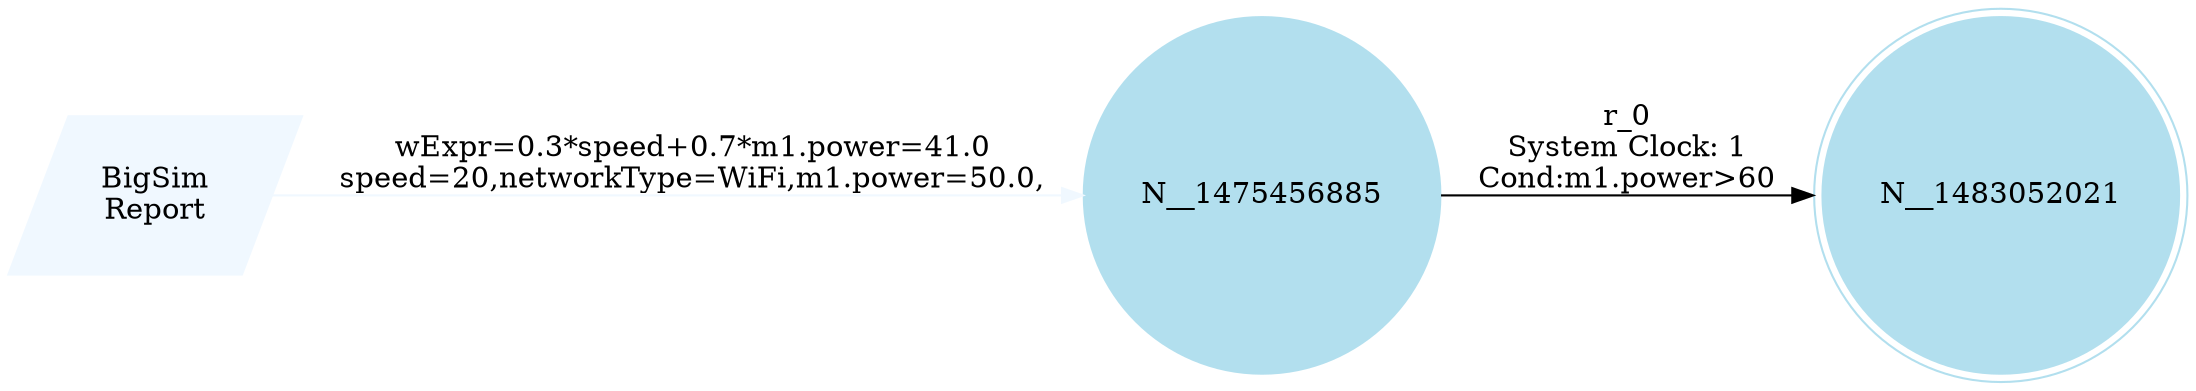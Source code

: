 digraph reaction_graph {
   rankdir=LR;
   Node [shape = circle];
   BigSim_Report [shape = parallelogram color = aliceblue style=filled label="BigSim
Report"];
BigSim_Report -> N__1475456885[color = aliceblue label = "wExpr=0.3*speed+0.7*m1.power=41.0
speed=20,networkType=WiFi,m1.power=50.0,"];
 N__1475456885
 [shape=circle, color=lightblue2, style=filled];
N__1475456885
[ ];
 N__1475456885 -> N__1483052021[ label = "r_0
System Clock: 1
Cond:m1.power>60"];
N__1483052021
[ shape = doublecircle, color=lightblue2, style=filled, ];
}
